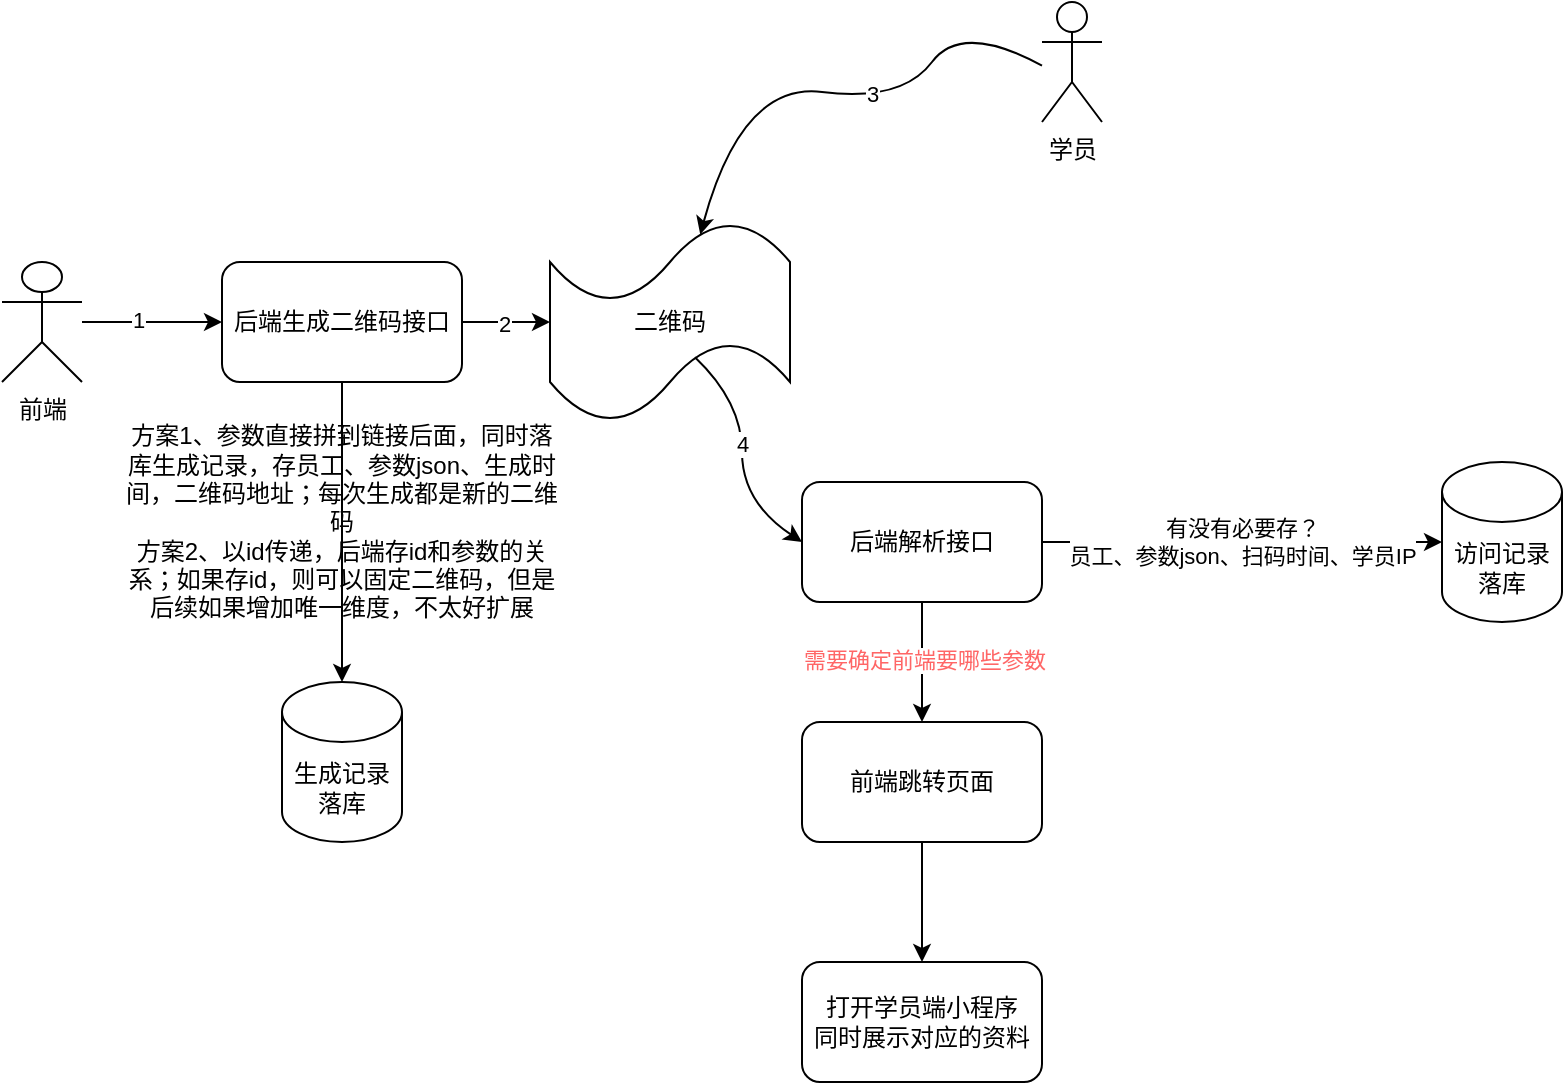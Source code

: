 <mxfile version="23.0.2" type="github">
  <diagram name="第 1 页" id="xEFOGvNU6p2dMKi8G9L9">
    <mxGraphModel dx="936" dy="490" grid="1" gridSize="10" guides="1" tooltips="1" connect="1" arrows="1" fold="1" page="1" pageScale="1" pageWidth="827" pageHeight="1169" math="0" shadow="0">
      <root>
        <mxCell id="0" />
        <mxCell id="1" parent="0" />
        <mxCell id="GYFdXGMC144e27Gy8O6m-7" value="" style="edgeStyle=orthogonalEdgeStyle;rounded=0;orthogonalLoop=1;jettySize=auto;html=1;" edge="1" parent="1" source="GYFdXGMC144e27Gy8O6m-1" target="GYFdXGMC144e27Gy8O6m-6">
          <mxGeometry relative="1" as="geometry" />
        </mxCell>
        <mxCell id="GYFdXGMC144e27Gy8O6m-12" value="2" style="edgeLabel;html=1;align=center;verticalAlign=middle;resizable=0;points=[];" vertex="1" connectable="0" parent="GYFdXGMC144e27Gy8O6m-7">
          <mxGeometry x="-0.076" y="-1" relative="1" as="geometry">
            <mxPoint as="offset" />
          </mxGeometry>
        </mxCell>
        <mxCell id="GYFdXGMC144e27Gy8O6m-23" style="edgeStyle=orthogonalEdgeStyle;rounded=0;orthogonalLoop=1;jettySize=auto;html=1;exitX=0.5;exitY=1;exitDx=0;exitDy=0;" edge="1" parent="1" source="GYFdXGMC144e27Gy8O6m-1" target="GYFdXGMC144e27Gy8O6m-22">
          <mxGeometry relative="1" as="geometry" />
        </mxCell>
        <mxCell id="GYFdXGMC144e27Gy8O6m-1" value="后端生成二维码接口" style="rounded=1;whiteSpace=wrap;html=1;" vertex="1" parent="1">
          <mxGeometry x="250" y="280" width="120" height="60" as="geometry" />
        </mxCell>
        <mxCell id="GYFdXGMC144e27Gy8O6m-3" style="edgeStyle=orthogonalEdgeStyle;rounded=0;orthogonalLoop=1;jettySize=auto;html=1;entryX=0;entryY=0.5;entryDx=0;entryDy=0;" edge="1" parent="1" source="GYFdXGMC144e27Gy8O6m-2" target="GYFdXGMC144e27Gy8O6m-1">
          <mxGeometry relative="1" as="geometry" />
        </mxCell>
        <mxCell id="GYFdXGMC144e27Gy8O6m-11" value="1" style="edgeLabel;html=1;align=center;verticalAlign=middle;resizable=0;points=[];" vertex="1" connectable="0" parent="GYFdXGMC144e27Gy8O6m-3">
          <mxGeometry x="-0.212" y="1" relative="1" as="geometry">
            <mxPoint as="offset" />
          </mxGeometry>
        </mxCell>
        <mxCell id="GYFdXGMC144e27Gy8O6m-2" value="前端" style="shape=umlActor;verticalLabelPosition=bottom;verticalAlign=top;html=1;outlineConnect=0;" vertex="1" parent="1">
          <mxGeometry x="140" y="280" width="40" height="60" as="geometry" />
        </mxCell>
        <mxCell id="GYFdXGMC144e27Gy8O6m-6" value="二维码" style="shape=tape;whiteSpace=wrap;html=1;rounded=1;" vertex="1" parent="1">
          <mxGeometry x="414" y="260" width="120" height="100" as="geometry" />
        </mxCell>
        <mxCell id="GYFdXGMC144e27Gy8O6m-8" value="学员" style="shape=umlActor;verticalLabelPosition=bottom;verticalAlign=top;html=1;outlineConnect=0;" vertex="1" parent="1">
          <mxGeometry x="660" y="150" width="30" height="60" as="geometry" />
        </mxCell>
        <mxCell id="GYFdXGMC144e27Gy8O6m-9" value="" style="curved=1;endArrow=classic;html=1;rounded=0;entryX=0.626;entryY=0.062;entryDx=0;entryDy=0;entryPerimeter=0;" edge="1" parent="1" target="GYFdXGMC144e27Gy8O6m-6">
          <mxGeometry width="50" height="50" relative="1" as="geometry">
            <mxPoint x="660" y="181.818" as="sourcePoint" />
            <mxPoint x="490" y="250" as="targetPoint" />
            <Array as="points">
              <mxPoint x="620" y="160" />
              <mxPoint x="590" y="200" />
              <mxPoint x="510" y="190" />
            </Array>
          </mxGeometry>
        </mxCell>
        <mxCell id="GYFdXGMC144e27Gy8O6m-13" value="3" style="edgeLabel;html=1;align=center;verticalAlign=middle;resizable=0;points=[];" vertex="1" connectable="0" parent="GYFdXGMC144e27Gy8O6m-9">
          <mxGeometry x="-0.127" y="-2" relative="1" as="geometry">
            <mxPoint as="offset" />
          </mxGeometry>
        </mxCell>
        <mxCell id="GYFdXGMC144e27Gy8O6m-18" value="" style="edgeStyle=orthogonalEdgeStyle;rounded=0;orthogonalLoop=1;jettySize=auto;html=1;" edge="1" parent="1" source="GYFdXGMC144e27Gy8O6m-10" target="GYFdXGMC144e27Gy8O6m-17">
          <mxGeometry relative="1" as="geometry" />
        </mxCell>
        <mxCell id="GYFdXGMC144e27Gy8O6m-28" value="&lt;font color=&quot;#ff6666&quot;&gt;需要确定前端要哪些参数&lt;/font&gt;" style="edgeLabel;html=1;align=center;verticalAlign=middle;resizable=0;points=[];" vertex="1" connectable="0" parent="GYFdXGMC144e27Gy8O6m-18">
          <mxGeometry x="-0.043" y="1" relative="1" as="geometry">
            <mxPoint as="offset" />
          </mxGeometry>
        </mxCell>
        <mxCell id="GYFdXGMC144e27Gy8O6m-10" value="后端解析接口" style="rounded=1;whiteSpace=wrap;html=1;" vertex="1" parent="1">
          <mxGeometry x="540" y="390" width="120" height="60" as="geometry" />
        </mxCell>
        <mxCell id="GYFdXGMC144e27Gy8O6m-14" value="" style="curved=1;endArrow=classic;html=1;rounded=0;entryX=0;entryY=0.5;entryDx=0;entryDy=0;exitX=0.604;exitY=0.676;exitDx=0;exitDy=0;exitPerimeter=0;" edge="1" parent="1" source="GYFdXGMC144e27Gy8O6m-6" target="GYFdXGMC144e27Gy8O6m-10">
          <mxGeometry width="50" height="50" relative="1" as="geometry">
            <mxPoint x="470" y="420" as="sourcePoint" />
            <mxPoint x="520" y="370" as="targetPoint" />
            <Array as="points">
              <mxPoint x="510" y="350" />
              <mxPoint x="510" y="400" />
            </Array>
          </mxGeometry>
        </mxCell>
        <mxCell id="GYFdXGMC144e27Gy8O6m-15" value="4" style="edgeLabel;html=1;align=center;verticalAlign=middle;resizable=0;points=[];" vertex="1" connectable="0" parent="GYFdXGMC144e27Gy8O6m-14">
          <mxGeometry x="0.061" y="5" relative="1" as="geometry">
            <mxPoint x="-5" y="-10" as="offset" />
          </mxGeometry>
        </mxCell>
        <mxCell id="GYFdXGMC144e27Gy8O6m-20" value="" style="edgeStyle=orthogonalEdgeStyle;rounded=0;orthogonalLoop=1;jettySize=auto;html=1;" edge="1" parent="1" source="GYFdXGMC144e27Gy8O6m-17" target="GYFdXGMC144e27Gy8O6m-19">
          <mxGeometry relative="1" as="geometry" />
        </mxCell>
        <mxCell id="GYFdXGMC144e27Gy8O6m-17" value="前端跳转页面" style="whiteSpace=wrap;html=1;rounded=1;" vertex="1" parent="1">
          <mxGeometry x="540" y="510" width="120" height="60" as="geometry" />
        </mxCell>
        <mxCell id="GYFdXGMC144e27Gy8O6m-19" value="打开学员端小程序&lt;br&gt;同时展示对应的资料" style="whiteSpace=wrap;html=1;rounded=1;" vertex="1" parent="1">
          <mxGeometry x="540" y="630" width="120" height="60" as="geometry" />
        </mxCell>
        <mxCell id="GYFdXGMC144e27Gy8O6m-21" value="方案1、参数直接拼到链接后面，同时落库生成记录，存员工、参数json、生成时间，二维码地址；每次生成都是新的二维码&lt;br&gt;方案2、以id传递，后端存id和参数的关系；如果存id，则可以固定二维码，但是后续如果增加唯一维度，不太好扩展" style="text;html=1;strokeColor=none;fillColor=none;align=center;verticalAlign=middle;whiteSpace=wrap;rounded=0;" vertex="1" parent="1">
          <mxGeometry x="200" y="390" width="220" height="40" as="geometry" />
        </mxCell>
        <mxCell id="GYFdXGMC144e27Gy8O6m-22" value="生成记录落库" style="shape=cylinder3;whiteSpace=wrap;html=1;boundedLbl=1;backgroundOutline=1;size=15;" vertex="1" parent="1">
          <mxGeometry x="280" y="490" width="60" height="80" as="geometry" />
        </mxCell>
        <mxCell id="GYFdXGMC144e27Gy8O6m-26" value="访问记录落库" style="shape=cylinder3;whiteSpace=wrap;html=1;boundedLbl=1;backgroundOutline=1;size=15;" vertex="1" parent="1">
          <mxGeometry x="860" y="380" width="60" height="80" as="geometry" />
        </mxCell>
        <mxCell id="GYFdXGMC144e27Gy8O6m-27" style="edgeStyle=orthogonalEdgeStyle;rounded=0;orthogonalLoop=1;jettySize=auto;html=1;entryX=0;entryY=0.5;entryDx=0;entryDy=0;entryPerimeter=0;" edge="1" parent="1" source="GYFdXGMC144e27Gy8O6m-10" target="GYFdXGMC144e27Gy8O6m-26">
          <mxGeometry relative="1" as="geometry" />
        </mxCell>
        <mxCell id="GYFdXGMC144e27Gy8O6m-29" value="有没有必要存？&lt;br&gt;员工、参数json、扫码时间、学员IP" style="edgeLabel;html=1;align=center;verticalAlign=middle;resizable=0;points=[];" vertex="1" connectable="0" parent="GYFdXGMC144e27Gy8O6m-27">
          <mxGeometry x="-0.259" y="-2" relative="1" as="geometry">
            <mxPoint x="26" y="-2" as="offset" />
          </mxGeometry>
        </mxCell>
      </root>
    </mxGraphModel>
  </diagram>
</mxfile>

